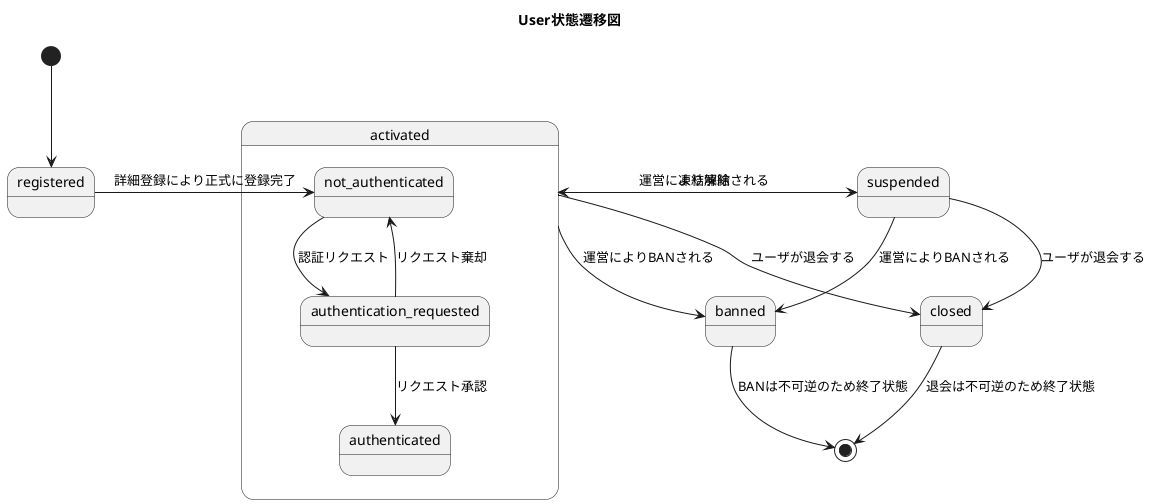 ' userの状態遷移図
@startuml{state.png}
title User状態遷移図

' [*] が開始状態 or 終了状態を表す
' [*] が含まれているとPlantUMLが状態マシン図と判断する
[*] -down-> registered

'  スーパー状態
state activated {
  not_authenticated --> authentication_requested : 認証リクエスト
  authentication_requested --> authenticated : リクエスト承認
  authentication_requested --> not_authenticated : リクエスト棄却
}

' PlantUMLの状態マシン図記法で遷移を書く場合は
' かならず --> の方向に遷移を書かなければならない。
registered -right-> not_authenticated : 詳細登録により正式に登録完了
activated --> suspended : 運営により凍結される
suspended --> activated : 凍結解除
suspended --> banned : 運営によりBANされる
suspended --> closed : ユーザが退会する
activated --> banned : 運営によりBANされる
activated --> closed : ユーザが退会する
banned --> [*] : BANは不可逆のため終了状態
closed --> [*] : 退会は不可逆のため終了状態

@enduml
